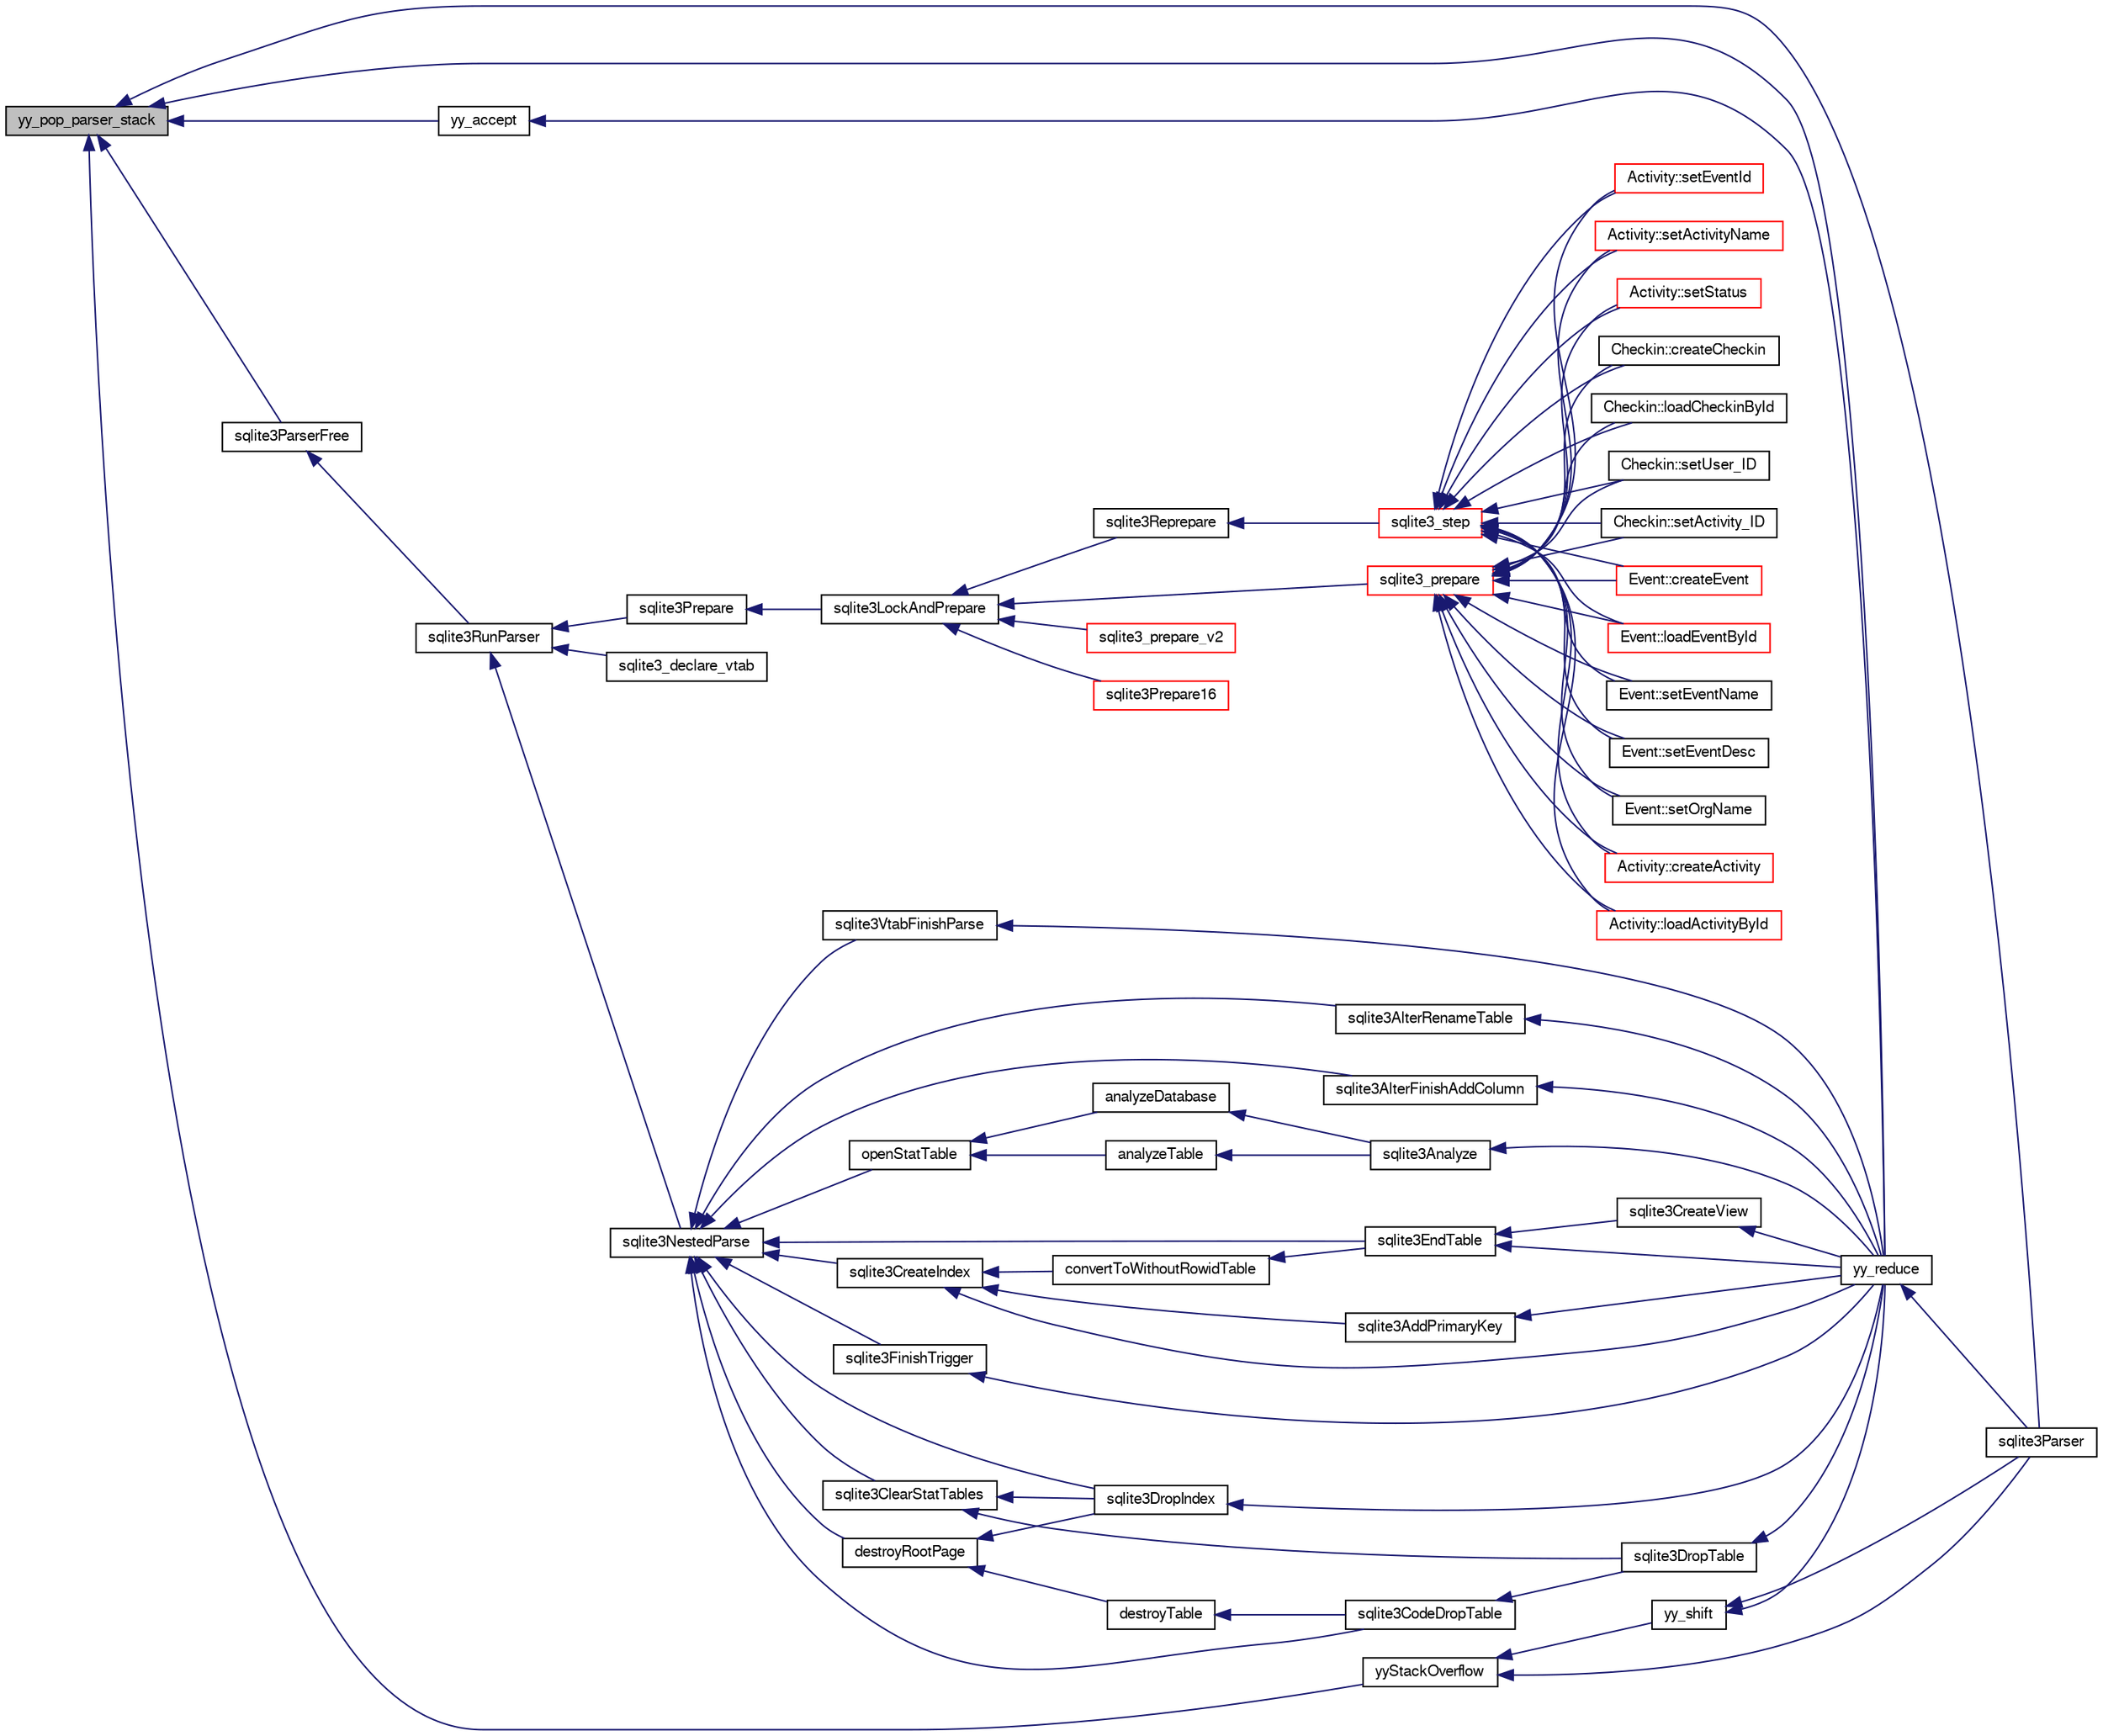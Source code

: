 digraph "yy_pop_parser_stack"
{
  edge [fontname="FreeSans",fontsize="10",labelfontname="FreeSans",labelfontsize="10"];
  node [fontname="FreeSans",fontsize="10",shape=record];
  rankdir="LR";
  Node930019 [label="yy_pop_parser_stack",height=0.2,width=0.4,color="black", fillcolor="grey75", style="filled", fontcolor="black"];
  Node930019 -> Node930020 [dir="back",color="midnightblue",fontsize="10",style="solid",fontname="FreeSans"];
  Node930020 [label="sqlite3ParserFree",height=0.2,width=0.4,color="black", fillcolor="white", style="filled",URL="$sqlite3_8c.html#a75d41a16c8dff0547dcca208ff4d5d7d"];
  Node930020 -> Node930021 [dir="back",color="midnightblue",fontsize="10",style="solid",fontname="FreeSans"];
  Node930021 [label="sqlite3RunParser",height=0.2,width=0.4,color="black", fillcolor="white", style="filled",URL="$sqlite3_8c.html#a174f16a9adcc64bf971bae4a5ffa3488"];
  Node930021 -> Node930022 [dir="back",color="midnightblue",fontsize="10",style="solid",fontname="FreeSans"];
  Node930022 [label="sqlite3NestedParse",height=0.2,width=0.4,color="black", fillcolor="white", style="filled",URL="$sqlite3_8c.html#ae78bd6187a28892732af5428ec15b03f"];
  Node930022 -> Node930023 [dir="back",color="midnightblue",fontsize="10",style="solid",fontname="FreeSans"];
  Node930023 [label="sqlite3AlterRenameTable",height=0.2,width=0.4,color="black", fillcolor="white", style="filled",URL="$sqlite3_8c.html#aa5cfdb507ff74e559f2efb0318c96d2c"];
  Node930023 -> Node930024 [dir="back",color="midnightblue",fontsize="10",style="solid",fontname="FreeSans"];
  Node930024 [label="yy_reduce",height=0.2,width=0.4,color="black", fillcolor="white", style="filled",URL="$sqlite3_8c.html#a7c419a9b25711c666a9a2449ef377f14"];
  Node930024 -> Node930025 [dir="back",color="midnightblue",fontsize="10",style="solid",fontname="FreeSans"];
  Node930025 [label="sqlite3Parser",height=0.2,width=0.4,color="black", fillcolor="white", style="filled",URL="$sqlite3_8c.html#a0327d71a5fabe0b6a343d78a2602e72a"];
  Node930022 -> Node930026 [dir="back",color="midnightblue",fontsize="10",style="solid",fontname="FreeSans"];
  Node930026 [label="sqlite3AlterFinishAddColumn",height=0.2,width=0.4,color="black", fillcolor="white", style="filled",URL="$sqlite3_8c.html#a392e1e5be904b01216faae16a77c2c31"];
  Node930026 -> Node930024 [dir="back",color="midnightblue",fontsize="10",style="solid",fontname="FreeSans"];
  Node930022 -> Node930027 [dir="back",color="midnightblue",fontsize="10",style="solid",fontname="FreeSans"];
  Node930027 [label="openStatTable",height=0.2,width=0.4,color="black", fillcolor="white", style="filled",URL="$sqlite3_8c.html#aea3da21ca87050c11c23e01f578cc5dc"];
  Node930027 -> Node930028 [dir="back",color="midnightblue",fontsize="10",style="solid",fontname="FreeSans"];
  Node930028 [label="analyzeDatabase",height=0.2,width=0.4,color="black", fillcolor="white", style="filled",URL="$sqlite3_8c.html#a19f2a630f42aaa010d1b47b81f8cea18"];
  Node930028 -> Node930029 [dir="back",color="midnightblue",fontsize="10",style="solid",fontname="FreeSans"];
  Node930029 [label="sqlite3Analyze",height=0.2,width=0.4,color="black", fillcolor="white", style="filled",URL="$sqlite3_8c.html#ac696deb1ccaae3fa855cfbd0bfd4d048"];
  Node930029 -> Node930024 [dir="back",color="midnightblue",fontsize="10",style="solid",fontname="FreeSans"];
  Node930027 -> Node930030 [dir="back",color="midnightblue",fontsize="10",style="solid",fontname="FreeSans"];
  Node930030 [label="analyzeTable",height=0.2,width=0.4,color="black", fillcolor="white", style="filled",URL="$sqlite3_8c.html#a85f18bcf2d42d5d6ae3033b0c49144b6"];
  Node930030 -> Node930029 [dir="back",color="midnightblue",fontsize="10",style="solid",fontname="FreeSans"];
  Node930022 -> Node930031 [dir="back",color="midnightblue",fontsize="10",style="solid",fontname="FreeSans"];
  Node930031 [label="sqlite3EndTable",height=0.2,width=0.4,color="black", fillcolor="white", style="filled",URL="$sqlite3_8c.html#a7b5f2c66c0f0b6f819d970ca389768b0"];
  Node930031 -> Node930032 [dir="back",color="midnightblue",fontsize="10",style="solid",fontname="FreeSans"];
  Node930032 [label="sqlite3CreateView",height=0.2,width=0.4,color="black", fillcolor="white", style="filled",URL="$sqlite3_8c.html#a9d85cb00ff71dee5cd9a019503a6982e"];
  Node930032 -> Node930024 [dir="back",color="midnightblue",fontsize="10",style="solid",fontname="FreeSans"];
  Node930031 -> Node930024 [dir="back",color="midnightblue",fontsize="10",style="solid",fontname="FreeSans"];
  Node930022 -> Node930033 [dir="back",color="midnightblue",fontsize="10",style="solid",fontname="FreeSans"];
  Node930033 [label="destroyRootPage",height=0.2,width=0.4,color="black", fillcolor="white", style="filled",URL="$sqlite3_8c.html#a117f2ef54e18f018369a4da17d1a0881"];
  Node930033 -> Node930034 [dir="back",color="midnightblue",fontsize="10",style="solid",fontname="FreeSans"];
  Node930034 [label="destroyTable",height=0.2,width=0.4,color="black", fillcolor="white", style="filled",URL="$sqlite3_8c.html#af9dd6dd5525753fa1319b280d8280b1e"];
  Node930034 -> Node930035 [dir="back",color="midnightblue",fontsize="10",style="solid",fontname="FreeSans"];
  Node930035 [label="sqlite3CodeDropTable",height=0.2,width=0.4,color="black", fillcolor="white", style="filled",URL="$sqlite3_8c.html#aaf9a8d65346dc15bfcd60bc48e885f46"];
  Node930035 -> Node930036 [dir="back",color="midnightblue",fontsize="10",style="solid",fontname="FreeSans"];
  Node930036 [label="sqlite3DropTable",height=0.2,width=0.4,color="black", fillcolor="white", style="filled",URL="$sqlite3_8c.html#a5534f77364b5568783c0e50db3c9defb"];
  Node930036 -> Node930024 [dir="back",color="midnightblue",fontsize="10",style="solid",fontname="FreeSans"];
  Node930033 -> Node930037 [dir="back",color="midnightblue",fontsize="10",style="solid",fontname="FreeSans"];
  Node930037 [label="sqlite3DropIndex",height=0.2,width=0.4,color="black", fillcolor="white", style="filled",URL="$sqlite3_8c.html#a3ffd2536f34a0cf6d427710b06b71e83"];
  Node930037 -> Node930024 [dir="back",color="midnightblue",fontsize="10",style="solid",fontname="FreeSans"];
  Node930022 -> Node930038 [dir="back",color="midnightblue",fontsize="10",style="solid",fontname="FreeSans"];
  Node930038 [label="sqlite3ClearStatTables",height=0.2,width=0.4,color="black", fillcolor="white", style="filled",URL="$sqlite3_8c.html#a3a6659fbbc07f5bd5d327d88e6660702"];
  Node930038 -> Node930036 [dir="back",color="midnightblue",fontsize="10",style="solid",fontname="FreeSans"];
  Node930038 -> Node930037 [dir="back",color="midnightblue",fontsize="10",style="solid",fontname="FreeSans"];
  Node930022 -> Node930035 [dir="back",color="midnightblue",fontsize="10",style="solid",fontname="FreeSans"];
  Node930022 -> Node930039 [dir="back",color="midnightblue",fontsize="10",style="solid",fontname="FreeSans"];
  Node930039 [label="sqlite3CreateIndex",height=0.2,width=0.4,color="black", fillcolor="white", style="filled",URL="$sqlite3_8c.html#a8dbe5e590ab6c58a8c45f34f7c81e825"];
  Node930039 -> Node930040 [dir="back",color="midnightblue",fontsize="10",style="solid",fontname="FreeSans"];
  Node930040 [label="sqlite3AddPrimaryKey",height=0.2,width=0.4,color="black", fillcolor="white", style="filled",URL="$sqlite3_8c.html#af2b0672c3379d2a7d927d210ae0ade62"];
  Node930040 -> Node930024 [dir="back",color="midnightblue",fontsize="10",style="solid",fontname="FreeSans"];
  Node930039 -> Node930041 [dir="back",color="midnightblue",fontsize="10",style="solid",fontname="FreeSans"];
  Node930041 [label="convertToWithoutRowidTable",height=0.2,width=0.4,color="black", fillcolor="white", style="filled",URL="$sqlite3_8c.html#a0d41effc4e4a0ba740429a08f6747313"];
  Node930041 -> Node930031 [dir="back",color="midnightblue",fontsize="10",style="solid",fontname="FreeSans"];
  Node930039 -> Node930024 [dir="back",color="midnightblue",fontsize="10",style="solid",fontname="FreeSans"];
  Node930022 -> Node930037 [dir="back",color="midnightblue",fontsize="10",style="solid",fontname="FreeSans"];
  Node930022 -> Node930042 [dir="back",color="midnightblue",fontsize="10",style="solid",fontname="FreeSans"];
  Node930042 [label="sqlite3FinishTrigger",height=0.2,width=0.4,color="black", fillcolor="white", style="filled",URL="$sqlite3_8c.html#a15231afa0ac739363aee4cdb88380886"];
  Node930042 -> Node930024 [dir="back",color="midnightblue",fontsize="10",style="solid",fontname="FreeSans"];
  Node930022 -> Node930043 [dir="back",color="midnightblue",fontsize="10",style="solid",fontname="FreeSans"];
  Node930043 [label="sqlite3VtabFinishParse",height=0.2,width=0.4,color="black", fillcolor="white", style="filled",URL="$sqlite3_8c.html#a31979f7a03df3cc53c4189dd1f3ea24c"];
  Node930043 -> Node930024 [dir="back",color="midnightblue",fontsize="10",style="solid",fontname="FreeSans"];
  Node930021 -> Node930044 [dir="back",color="midnightblue",fontsize="10",style="solid",fontname="FreeSans"];
  Node930044 [label="sqlite3Prepare",height=0.2,width=0.4,color="black", fillcolor="white", style="filled",URL="$sqlite3_8c.html#acb25890858d0bf4b12eb7aae569f0c7b"];
  Node930044 -> Node930045 [dir="back",color="midnightblue",fontsize="10",style="solid",fontname="FreeSans"];
  Node930045 [label="sqlite3LockAndPrepare",height=0.2,width=0.4,color="black", fillcolor="white", style="filled",URL="$sqlite3_8c.html#a5db1ec5589aa2b02c6d979211a8789bd"];
  Node930045 -> Node930046 [dir="back",color="midnightblue",fontsize="10",style="solid",fontname="FreeSans"];
  Node930046 [label="sqlite3Reprepare",height=0.2,width=0.4,color="black", fillcolor="white", style="filled",URL="$sqlite3_8c.html#a7e2f7299cc947d07e782f6ac561fa937"];
  Node930046 -> Node930047 [dir="back",color="midnightblue",fontsize="10",style="solid",fontname="FreeSans"];
  Node930047 [label="sqlite3_step",height=0.2,width=0.4,color="red", fillcolor="white", style="filled",URL="$sqlite3_8h.html#ac1e491ce36b7471eb28387f7d3c74334"];
  Node930047 -> Node930048 [dir="back",color="midnightblue",fontsize="10",style="solid",fontname="FreeSans"];
  Node930048 [label="Activity::createActivity",height=0.2,width=0.4,color="red", fillcolor="white", style="filled",URL="$classActivity.html#a813cc5e52c14ab49b39014c134e3425b"];
  Node930047 -> Node930051 [dir="back",color="midnightblue",fontsize="10",style="solid",fontname="FreeSans"];
  Node930051 [label="Activity::loadActivityById",height=0.2,width=0.4,color="red", fillcolor="white", style="filled",URL="$classActivity.html#abe4ffb4f08a47212ebf9013259d9e7fd"];
  Node930047 -> Node930053 [dir="back",color="midnightblue",fontsize="10",style="solid",fontname="FreeSans"];
  Node930053 [label="Activity::setEventId",height=0.2,width=0.4,color="red", fillcolor="white", style="filled",URL="$classActivity.html#adb1d0fd0d08f473e068f0a4086bfa9ca"];
  Node930047 -> Node930054 [dir="back",color="midnightblue",fontsize="10",style="solid",fontname="FreeSans"];
  Node930054 [label="Activity::setActivityName",height=0.2,width=0.4,color="red", fillcolor="white", style="filled",URL="$classActivity.html#a62dc3737b33915a36086f9dd26d16a81"];
  Node930047 -> Node930055 [dir="back",color="midnightblue",fontsize="10",style="solid",fontname="FreeSans"];
  Node930055 [label="Activity::setStatus",height=0.2,width=0.4,color="red", fillcolor="white", style="filled",URL="$classActivity.html#af618135a7738f4d2a7ee147a8ef912ea"];
  Node930047 -> Node930056 [dir="back",color="midnightblue",fontsize="10",style="solid",fontname="FreeSans"];
  Node930056 [label="Checkin::createCheckin",height=0.2,width=0.4,color="black", fillcolor="white", style="filled",URL="$classCheckin.html#a4e40acdf7fff0e607f6de4f24f3a163c"];
  Node930047 -> Node930057 [dir="back",color="midnightblue",fontsize="10",style="solid",fontname="FreeSans"];
  Node930057 [label="Checkin::loadCheckinById",height=0.2,width=0.4,color="black", fillcolor="white", style="filled",URL="$classCheckin.html#a3461f70ea6c68475225f2a07f78a21e0"];
  Node930047 -> Node930058 [dir="back",color="midnightblue",fontsize="10",style="solid",fontname="FreeSans"];
  Node930058 [label="Checkin::setUser_ID",height=0.2,width=0.4,color="black", fillcolor="white", style="filled",URL="$classCheckin.html#a76ab640f4f912876dbebf183db5359c6"];
  Node930047 -> Node930059 [dir="back",color="midnightblue",fontsize="10",style="solid",fontname="FreeSans"];
  Node930059 [label="Checkin::setActivity_ID",height=0.2,width=0.4,color="black", fillcolor="white", style="filled",URL="$classCheckin.html#ab2ff3ec2604ec73a42af25874a00b232"];
  Node930047 -> Node930060 [dir="back",color="midnightblue",fontsize="10",style="solid",fontname="FreeSans"];
  Node930060 [label="Event::createEvent",height=0.2,width=0.4,color="red", fillcolor="white", style="filled",URL="$classEvent.html#a77adb9f4a46ffb32c2d931f0691f5903"];
  Node930047 -> Node930061 [dir="back",color="midnightblue",fontsize="10",style="solid",fontname="FreeSans"];
  Node930061 [label="Event::loadEventById",height=0.2,width=0.4,color="red", fillcolor="white", style="filled",URL="$classEvent.html#afa66cea33f722dbeecb69cc98fdea055"];
  Node930047 -> Node930062 [dir="back",color="midnightblue",fontsize="10",style="solid",fontname="FreeSans"];
  Node930062 [label="Event::setEventName",height=0.2,width=0.4,color="black", fillcolor="white", style="filled",URL="$classEvent.html#a10596b6ca077df05184e30d62b08729d"];
  Node930047 -> Node930063 [dir="back",color="midnightblue",fontsize="10",style="solid",fontname="FreeSans"];
  Node930063 [label="Event::setEventDesc",height=0.2,width=0.4,color="black", fillcolor="white", style="filled",URL="$classEvent.html#ae36b8377dcae792f1c5c4726024c981b"];
  Node930047 -> Node930064 [dir="back",color="midnightblue",fontsize="10",style="solid",fontname="FreeSans"];
  Node930064 [label="Event::setOrgName",height=0.2,width=0.4,color="black", fillcolor="white", style="filled",URL="$classEvent.html#a19aac0f776bd764563a54977656cf680"];
  Node930045 -> Node930272 [dir="back",color="midnightblue",fontsize="10",style="solid",fontname="FreeSans"];
  Node930272 [label="sqlite3_prepare",height=0.2,width=0.4,color="red", fillcolor="white", style="filled",URL="$sqlite3_8h.html#a8c39e7b9dbeff01f0a399b46d4b29f1c"];
  Node930272 -> Node930048 [dir="back",color="midnightblue",fontsize="10",style="solid",fontname="FreeSans"];
  Node930272 -> Node930051 [dir="back",color="midnightblue",fontsize="10",style="solid",fontname="FreeSans"];
  Node930272 -> Node930053 [dir="back",color="midnightblue",fontsize="10",style="solid",fontname="FreeSans"];
  Node930272 -> Node930054 [dir="back",color="midnightblue",fontsize="10",style="solid",fontname="FreeSans"];
  Node930272 -> Node930055 [dir="back",color="midnightblue",fontsize="10",style="solid",fontname="FreeSans"];
  Node930272 -> Node930056 [dir="back",color="midnightblue",fontsize="10",style="solid",fontname="FreeSans"];
  Node930272 -> Node930057 [dir="back",color="midnightblue",fontsize="10",style="solid",fontname="FreeSans"];
  Node930272 -> Node930058 [dir="back",color="midnightblue",fontsize="10",style="solid",fontname="FreeSans"];
  Node930272 -> Node930059 [dir="back",color="midnightblue",fontsize="10",style="solid",fontname="FreeSans"];
  Node930272 -> Node930060 [dir="back",color="midnightblue",fontsize="10",style="solid",fontname="FreeSans"];
  Node930272 -> Node930061 [dir="back",color="midnightblue",fontsize="10",style="solid",fontname="FreeSans"];
  Node930272 -> Node930062 [dir="back",color="midnightblue",fontsize="10",style="solid",fontname="FreeSans"];
  Node930272 -> Node930063 [dir="back",color="midnightblue",fontsize="10",style="solid",fontname="FreeSans"];
  Node930272 -> Node930064 [dir="back",color="midnightblue",fontsize="10",style="solid",fontname="FreeSans"];
  Node930045 -> Node930273 [dir="back",color="midnightblue",fontsize="10",style="solid",fontname="FreeSans"];
  Node930273 [label="sqlite3_prepare_v2",height=0.2,width=0.4,color="red", fillcolor="white", style="filled",URL="$sqlite3_8h.html#a85d4203bb54c984c5325c2f5b3664985"];
  Node930045 -> Node930274 [dir="back",color="midnightblue",fontsize="10",style="solid",fontname="FreeSans"];
  Node930274 [label="sqlite3Prepare16",height=0.2,width=0.4,color="red", fillcolor="white", style="filled",URL="$sqlite3_8c.html#a5842e6724b91885125f83c438da1f15b"];
  Node930021 -> Node930206 [dir="back",color="midnightblue",fontsize="10",style="solid",fontname="FreeSans"];
  Node930206 [label="sqlite3_declare_vtab",height=0.2,width=0.4,color="black", fillcolor="white", style="filled",URL="$sqlite3_8h.html#a65393c41da76ae1470a7c7f4b4aca600"];
  Node930019 -> Node930277 [dir="back",color="midnightblue",fontsize="10",style="solid",fontname="FreeSans"];
  Node930277 [label="yyStackOverflow",height=0.2,width=0.4,color="black", fillcolor="white", style="filled",URL="$sqlite3_8c.html#aa86923ecccad4f6d79295f099b46f67a"];
  Node930277 -> Node930278 [dir="back",color="midnightblue",fontsize="10",style="solid",fontname="FreeSans"];
  Node930278 [label="yy_shift",height=0.2,width=0.4,color="black", fillcolor="white", style="filled",URL="$sqlite3_8c.html#a49026332b2b85d2ae13efa4d955b7a94"];
  Node930278 -> Node930024 [dir="back",color="midnightblue",fontsize="10",style="solid",fontname="FreeSans"];
  Node930278 -> Node930025 [dir="back",color="midnightblue",fontsize="10",style="solid",fontname="FreeSans"];
  Node930277 -> Node930025 [dir="back",color="midnightblue",fontsize="10",style="solid",fontname="FreeSans"];
  Node930019 -> Node930024 [dir="back",color="midnightblue",fontsize="10",style="solid",fontname="FreeSans"];
  Node930019 -> Node930279 [dir="back",color="midnightblue",fontsize="10",style="solid",fontname="FreeSans"];
  Node930279 [label="yy_accept",height=0.2,width=0.4,color="black", fillcolor="white", style="filled",URL="$sqlite3_8c.html#a868e202daa58bd4f71c467b477831e3a"];
  Node930279 -> Node930024 [dir="back",color="midnightblue",fontsize="10",style="solid",fontname="FreeSans"];
  Node930019 -> Node930025 [dir="back",color="midnightblue",fontsize="10",style="solid",fontname="FreeSans"];
}
